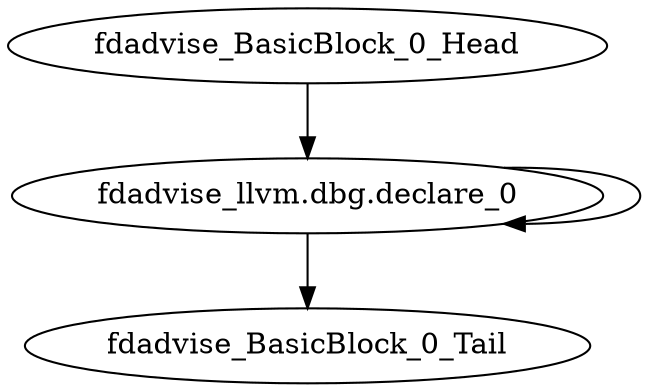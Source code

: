 digraph G {
    "fdadvise_llvm.dbg.declare_0" -> "fdadvise_BasicBlock_0_Tail"
    "fdadvise_llvm.dbg.declare_0" -> "fdadvise_llvm.dbg.declare_0"
    "fdadvise_BasicBlock_0_Head" -> "fdadvise_llvm.dbg.declare_0"
}
